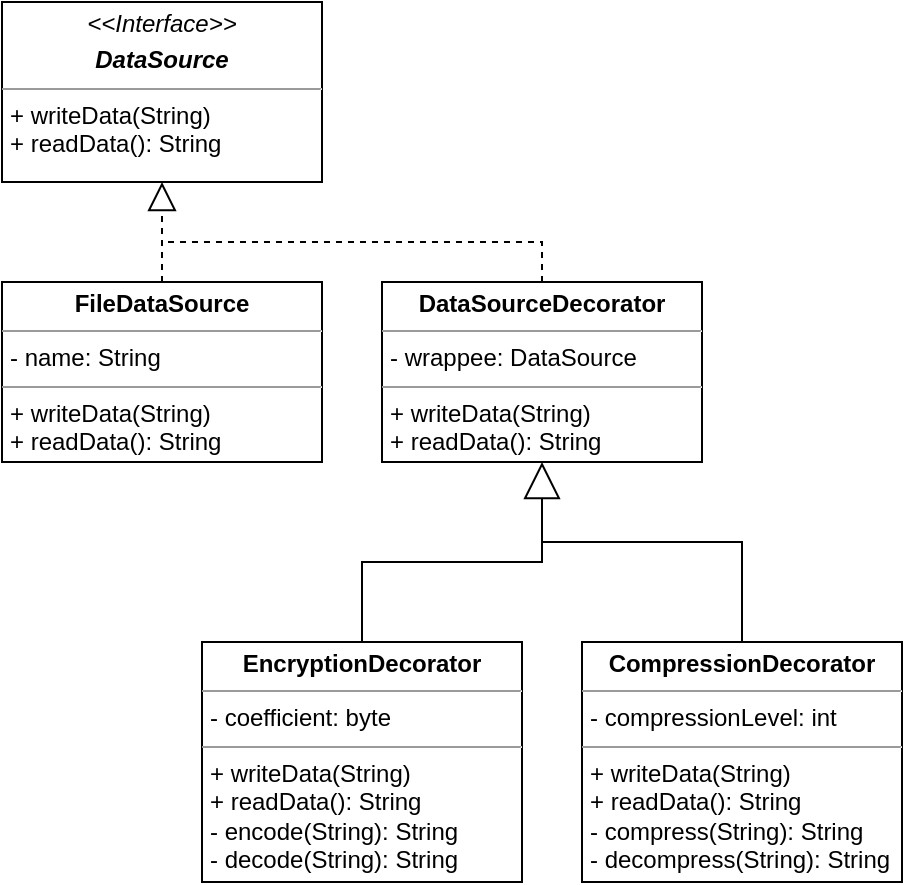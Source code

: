 <mxfile version="20.8.16" type="device"><diagram name="Страница 1" id="lH0bgO3VP8NWc37PPh-w"><mxGraphModel dx="782" dy="545" grid="1" gridSize="10" guides="1" tooltips="1" connect="1" arrows="1" fold="1" page="1" pageScale="1" pageWidth="3300" pageHeight="2339" math="0" shadow="0"><root><mxCell id="0"/><mxCell id="1" parent="0"/><mxCell id="FyK_khY9X5O9STOjSSEZ-1" value="&lt;p style=&quot;margin:0px;margin-top:4px;text-align:center;&quot;&gt;&lt;i&gt;&amp;lt;&amp;lt;Interface&amp;gt;&amp;gt;&lt;/i&gt;&lt;br&gt;&lt;/p&gt;&lt;p style=&quot;margin:0px;margin-top:4px;text-align:center;&quot;&gt;&lt;i&gt;&lt;b&gt;DataSource&lt;/b&gt;&lt;/i&gt;&lt;/p&gt;&lt;hr size=&quot;1&quot;&gt;&lt;p style=&quot;margin:0px;margin-left:4px;&quot;&gt;+ writeData(String)&lt;br&gt;+ readData(): String&lt;/p&gt;" style="verticalAlign=top;align=left;overflow=fill;fontSize=12;fontFamily=Helvetica;html=1;" vertex="1" parent="1"><mxGeometry x="140" y="80" width="160" height="90" as="geometry"/></mxCell><mxCell id="FyK_khY9X5O9STOjSSEZ-2" value="&lt;p style=&quot;margin:0px;margin-top:4px;text-align:center;&quot;&gt;&lt;b&gt;FileDataSource&lt;/b&gt;&lt;/p&gt;&lt;hr size=&quot;1&quot;&gt;&lt;p style=&quot;margin:0px;margin-left:4px;&quot;&gt;- name: String&lt;/p&gt;&lt;hr size=&quot;1&quot;&gt;&lt;p style=&quot;border-color: var(--border-color); margin: 0px 0px 0px 4px;&quot;&gt;+ writeData(String)&lt;br style=&quot;border-color: var(--border-color);&quot;&gt;+ readData(): String&lt;/p&gt;" style="verticalAlign=top;align=left;overflow=fill;fontSize=12;fontFamily=Helvetica;html=1;" vertex="1" parent="1"><mxGeometry x="140" y="220" width="160" height="90" as="geometry"/></mxCell><mxCell id="FyK_khY9X5O9STOjSSEZ-3" value="&lt;p style=&quot;margin:0px;margin-top:4px;text-align:center;&quot;&gt;&lt;b&gt;DataSourceDecorator&lt;/b&gt;&lt;/p&gt;&lt;hr size=&quot;1&quot;&gt;&lt;p style=&quot;margin:0px;margin-left:4px;&quot;&gt;- wrappee: DataSource&lt;/p&gt;&lt;hr size=&quot;1&quot;&gt;&lt;p style=&quot;border-color: var(--border-color); margin: 0px 0px 0px 4px;&quot;&gt;+ writeData(String)&lt;br style=&quot;border-color: var(--border-color);&quot;&gt;+ readData(): String&lt;/p&gt;" style="verticalAlign=top;align=left;overflow=fill;fontSize=12;fontFamily=Helvetica;html=1;" vertex="1" parent="1"><mxGeometry x="330" y="220" width="160" height="90" as="geometry"/></mxCell><mxCell id="FyK_khY9X5O9STOjSSEZ-4" value="&lt;p style=&quot;margin:0px;margin-top:4px;text-align:center;&quot;&gt;&lt;b&gt;EncryptionDecorator&lt;/b&gt;&lt;/p&gt;&lt;hr size=&quot;1&quot;&gt;&lt;p style=&quot;margin:0px;margin-left:4px;&quot;&gt;- coefficient: byte&lt;/p&gt;&lt;hr size=&quot;1&quot;&gt;&lt;p style=&quot;border-color: var(--border-color); margin: 0px 0px 0px 4px;&quot;&gt;+ writeData(String)&lt;br style=&quot;border-color: var(--border-color);&quot;&gt;+ readData(): String&lt;/p&gt;&lt;p style=&quot;border-color: var(--border-color); margin: 0px 0px 0px 4px;&quot;&gt;- encode(String): String&lt;/p&gt;&lt;p style=&quot;border-color: var(--border-color); margin: 0px 0px 0px 4px;&quot;&gt;- decode(String): String&lt;/p&gt;" style="verticalAlign=top;align=left;overflow=fill;fontSize=12;fontFamily=Helvetica;html=1;" vertex="1" parent="1"><mxGeometry x="240" y="400" width="160" height="120" as="geometry"/></mxCell><mxCell id="FyK_khY9X5O9STOjSSEZ-5" value="&lt;p style=&quot;margin:0px;margin-top:4px;text-align:center;&quot;&gt;&lt;b&gt;CompressionDecorator&lt;/b&gt;&lt;/p&gt;&lt;hr size=&quot;1&quot;&gt;&lt;p style=&quot;margin:0px;margin-left:4px;&quot;&gt;- compressionLevel: int&lt;/p&gt;&lt;hr size=&quot;1&quot;&gt;&lt;p style=&quot;border-color: var(--border-color); margin: 0px 0px 0px 4px;&quot;&gt;+ writeData(String)&lt;br style=&quot;border-color: var(--border-color);&quot;&gt;+ readData(): String&lt;/p&gt;&lt;p style=&quot;border-color: var(--border-color); margin: 0px 0px 0px 4px;&quot;&gt;- compress(String): String&lt;/p&gt;&lt;p style=&quot;border-color: var(--border-color); margin: 0px 0px 0px 4px;&quot;&gt;- decompress(String): String&lt;/p&gt;" style="verticalAlign=top;align=left;overflow=fill;fontSize=12;fontFamily=Helvetica;html=1;" vertex="1" parent="1"><mxGeometry x="430" y="400" width="160" height="120" as="geometry"/></mxCell><mxCell id="FyK_khY9X5O9STOjSSEZ-6" value="" style="endArrow=block;dashed=1;endFill=0;endSize=12;html=1;rounded=0;entryX=0.5;entryY=1;entryDx=0;entryDy=0;exitX=0.5;exitY=0;exitDx=0;exitDy=0;" edge="1" parent="1" source="FyK_khY9X5O9STOjSSEZ-2" target="FyK_khY9X5O9STOjSSEZ-1"><mxGeometry width="160" relative="1" as="geometry"><mxPoint x="320" y="280" as="sourcePoint"/><mxPoint x="480" y="280" as="targetPoint"/></mxGeometry></mxCell><mxCell id="FyK_khY9X5O9STOjSSEZ-7" value="" style="endArrow=none;dashed=1;html=1;rounded=0;exitX=0.5;exitY=0;exitDx=0;exitDy=0;" edge="1" parent="1" source="FyK_khY9X5O9STOjSSEZ-3"><mxGeometry width="50" height="50" relative="1" as="geometry"><mxPoint x="410" y="200" as="sourcePoint"/><mxPoint x="220" y="200" as="targetPoint"/><Array as="points"><mxPoint x="410" y="200"/></Array></mxGeometry></mxCell><mxCell id="FyK_khY9X5O9STOjSSEZ-8" value="" style="endArrow=block;endSize=16;endFill=0;html=1;rounded=0;entryX=0.5;entryY=1;entryDx=0;entryDy=0;exitX=0.5;exitY=0;exitDx=0;exitDy=0;" edge="1" parent="1" source="FyK_khY9X5O9STOjSSEZ-4" target="FyK_khY9X5O9STOjSSEZ-3"><mxGeometry x="-0.125" y="50" width="160" relative="1" as="geometry"><mxPoint x="240" y="340" as="sourcePoint"/><mxPoint x="400" y="340" as="targetPoint"/><Array as="points"><mxPoint x="320" y="360"/><mxPoint x="410" y="360"/></Array><mxPoint as="offset"/></mxGeometry></mxCell><mxCell id="FyK_khY9X5O9STOjSSEZ-9" value="" style="endArrow=none;html=1;rounded=0;exitX=0.5;exitY=0;exitDx=0;exitDy=0;" edge="1" parent="1" source="FyK_khY9X5O9STOjSSEZ-5"><mxGeometry width="50" height="50" relative="1" as="geometry"><mxPoint x="510" y="370" as="sourcePoint"/><mxPoint x="410" y="350" as="targetPoint"/><Array as="points"><mxPoint x="510" y="350"/></Array></mxGeometry></mxCell></root></mxGraphModel></diagram></mxfile>